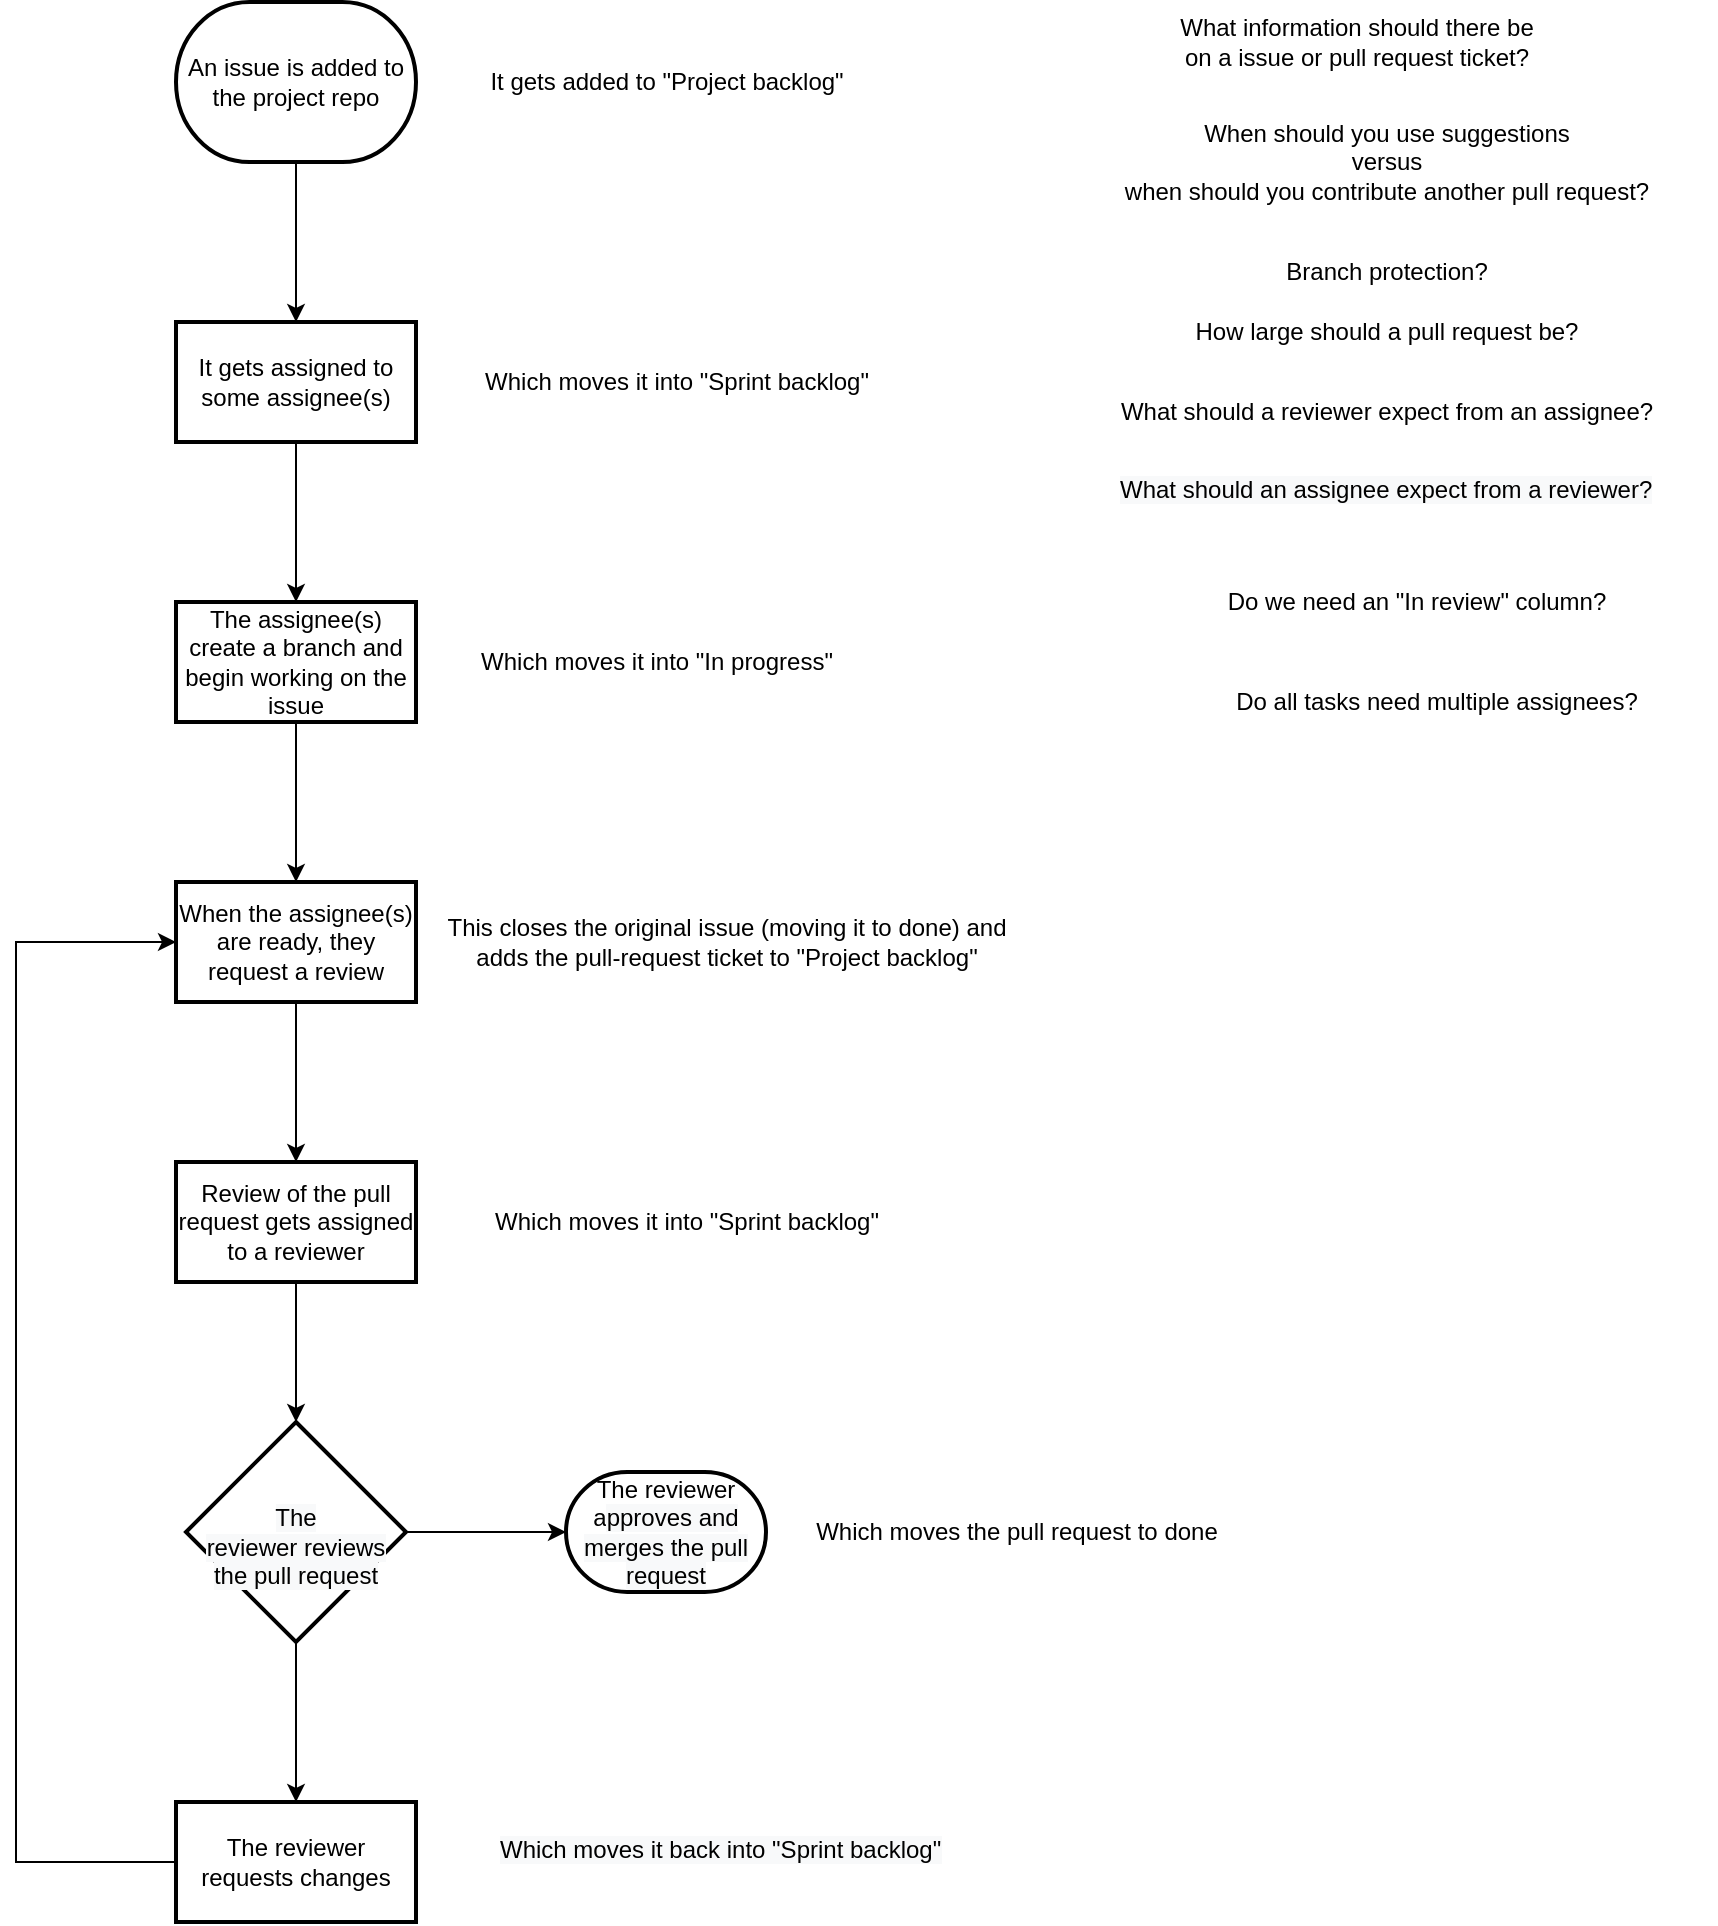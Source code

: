 <mxfile version="20.1.1" type="github">
  <diagram id="56Iubk55BjkynDyqkMCL" name="Page-1">
    <mxGraphModel dx="2201" dy="762" grid="1" gridSize="10" guides="1" tooltips="1" connect="1" arrows="1" fold="1" page="1" pageScale="1" pageWidth="827" pageHeight="1169" math="0" shadow="0">
      <root>
        <mxCell id="0" />
        <mxCell id="1" parent="0" />
        <mxCell id="0WuZAR5S5HJY4NrOXflC-2" value="An issue is added to the project repo" style="strokeWidth=2;html=1;shape=mxgraph.flowchart.terminator;whiteSpace=wrap;" vertex="1" parent="1">
          <mxGeometry x="40" y="40" width="120" height="80" as="geometry" />
        </mxCell>
        <mxCell id="0WuZAR5S5HJY4NrOXflC-6" value="" style="edgeStyle=orthogonalEdgeStyle;rounded=0;orthogonalLoop=1;jettySize=auto;html=1;" edge="1" parent="1" source="0WuZAR5S5HJY4NrOXflC-3" target="0WuZAR5S5HJY4NrOXflC-5">
          <mxGeometry relative="1" as="geometry" />
        </mxCell>
        <mxCell id="0WuZAR5S5HJY4NrOXflC-3" value="It gets assigned to some assignee(s)" style="whiteSpace=wrap;html=1;strokeWidth=2;" vertex="1" parent="1">
          <mxGeometry x="40" y="200" width="120" height="60" as="geometry" />
        </mxCell>
        <mxCell id="0WuZAR5S5HJY4NrOXflC-17" value="" style="edgeStyle=orthogonalEdgeStyle;rounded=0;orthogonalLoop=1;jettySize=auto;html=1;" edge="1" parent="1" source="0WuZAR5S5HJY4NrOXflC-5" target="0WuZAR5S5HJY4NrOXflC-16">
          <mxGeometry relative="1" as="geometry" />
        </mxCell>
        <mxCell id="0WuZAR5S5HJY4NrOXflC-5" value="The assignee(s) create a branch and begin working on the issue" style="whiteSpace=wrap;html=1;strokeWidth=2;" vertex="1" parent="1">
          <mxGeometry x="40" y="340" width="120" height="60" as="geometry" />
        </mxCell>
        <mxCell id="0WuZAR5S5HJY4NrOXflC-10" value="" style="edgeStyle=orthogonalEdgeStyle;rounded=0;orthogonalLoop=1;jettySize=auto;html=1;" edge="1" parent="1">
          <mxGeometry relative="1" as="geometry">
            <mxPoint x="100" y="120" as="sourcePoint" />
            <mxPoint x="100" y="200" as="targetPoint" />
          </mxGeometry>
        </mxCell>
        <mxCell id="0WuZAR5S5HJY4NrOXflC-11" value="&lt;span style=&quot;&quot;&gt;It gets added to &quot;Project backlog&quot;&lt;/span&gt;" style="text;html=1;align=center;verticalAlign=middle;resizable=0;points=[];autosize=1;strokeColor=none;fillColor=none;" vertex="1" parent="1">
          <mxGeometry x="185" y="65" width="200" height="30" as="geometry" />
        </mxCell>
        <mxCell id="0WuZAR5S5HJY4NrOXflC-14" value="Which moves it into &quot;Sprint backlog&quot;" style="text;html=1;align=center;verticalAlign=middle;resizable=0;points=[];autosize=1;strokeColor=none;fillColor=none;" vertex="1" parent="1">
          <mxGeometry x="180" y="215" width="220" height="30" as="geometry" />
        </mxCell>
        <mxCell id="0WuZAR5S5HJY4NrOXflC-15" value="Which moves it into &quot;In progress&quot;" style="text;html=1;align=center;verticalAlign=middle;resizable=0;points=[];autosize=1;strokeColor=none;fillColor=none;" vertex="1" parent="1">
          <mxGeometry x="180" y="355" width="200" height="30" as="geometry" />
        </mxCell>
        <mxCell id="0WuZAR5S5HJY4NrOXflC-20" value="" style="edgeStyle=orthogonalEdgeStyle;rounded=0;orthogonalLoop=1;jettySize=auto;html=1;" edge="1" parent="1" source="0WuZAR5S5HJY4NrOXflC-16" target="0WuZAR5S5HJY4NrOXflC-19">
          <mxGeometry relative="1" as="geometry" />
        </mxCell>
        <mxCell id="0WuZAR5S5HJY4NrOXflC-16" value="When the assignee(s) are ready, they request a review" style="whiteSpace=wrap;html=1;strokeWidth=2;" vertex="1" parent="1">
          <mxGeometry x="40" y="480" width="120" height="60" as="geometry" />
        </mxCell>
        <mxCell id="0WuZAR5S5HJY4NrOXflC-18" value="This closes the original issue (moving it to done) and &lt;br&gt;adds the pull-request ticket to &quot;Project backlog&quot;" style="text;html=1;align=center;verticalAlign=middle;resizable=0;points=[];autosize=1;strokeColor=none;fillColor=none;" vertex="1" parent="1">
          <mxGeometry x="165" y="490" width="300" height="40" as="geometry" />
        </mxCell>
        <mxCell id="0WuZAR5S5HJY4NrOXflC-31" value="" style="edgeStyle=orthogonalEdgeStyle;rounded=0;orthogonalLoop=1;jettySize=auto;html=1;" edge="1" parent="1" source="0WuZAR5S5HJY4NrOXflC-19" target="0WuZAR5S5HJY4NrOXflC-30">
          <mxGeometry relative="1" as="geometry" />
        </mxCell>
        <mxCell id="0WuZAR5S5HJY4NrOXflC-19" value="Review of the pull request gets assigned to a reviewer" style="whiteSpace=wrap;html=1;strokeWidth=2;" vertex="1" parent="1">
          <mxGeometry x="40" y="620" width="120" height="60" as="geometry" />
        </mxCell>
        <mxCell id="0WuZAR5S5HJY4NrOXflC-21" value="Which moves it into &quot;Sprint backlog&quot;" style="text;html=1;align=center;verticalAlign=middle;resizable=0;points=[];autosize=1;strokeColor=none;fillColor=none;" vertex="1" parent="1">
          <mxGeometry x="185" y="635" width="220" height="30" as="geometry" />
        </mxCell>
        <mxCell id="0WuZAR5S5HJY4NrOXflC-24" value="What information should there be &lt;br&gt;on a issue or pull request ticket?" style="text;html=1;align=center;verticalAlign=middle;resizable=0;points=[];autosize=1;strokeColor=none;fillColor=none;" vertex="1" parent="1">
          <mxGeometry x="530" y="40" width="200" height="40" as="geometry" />
        </mxCell>
        <mxCell id="0WuZAR5S5HJY4NrOXflC-25" value="When should you use suggestions&lt;br&gt;versus &lt;br&gt;when should you contribute another pull request?" style="text;html=1;align=center;verticalAlign=middle;resizable=0;points=[];autosize=1;strokeColor=none;fillColor=none;" vertex="1" parent="1">
          <mxGeometry x="500" y="90" width="290" height="60" as="geometry" />
        </mxCell>
        <mxCell id="0WuZAR5S5HJY4NrOXflC-27" value="Branch protection?" style="text;html=1;align=center;verticalAlign=middle;resizable=0;points=[];autosize=1;strokeColor=none;fillColor=none;" vertex="1" parent="1">
          <mxGeometry x="585" y="160" width="120" height="30" as="geometry" />
        </mxCell>
        <mxCell id="0WuZAR5S5HJY4NrOXflC-35" value="" style="edgeStyle=orthogonalEdgeStyle;rounded=0;orthogonalLoop=1;jettySize=auto;html=1;" edge="1" parent="1" source="0WuZAR5S5HJY4NrOXflC-30" target="0WuZAR5S5HJY4NrOXflC-34">
          <mxGeometry relative="1" as="geometry" />
        </mxCell>
        <mxCell id="0WuZAR5S5HJY4NrOXflC-38" value="" style="edgeStyle=orthogonalEdgeStyle;rounded=0;orthogonalLoop=1;jettySize=auto;html=1;" edge="1" parent="1" source="0WuZAR5S5HJY4NrOXflC-30" target="0WuZAR5S5HJY4NrOXflC-37">
          <mxGeometry relative="1" as="geometry" />
        </mxCell>
        <mxCell id="0WuZAR5S5HJY4NrOXflC-30" value="&lt;br&gt;&lt;span style=&quot;color: rgb(0, 0, 0); font-family: Helvetica; font-size: 12px; font-style: normal; font-variant-ligatures: normal; font-variant-caps: normal; font-weight: 400; letter-spacing: normal; orphans: 2; text-align: center; text-indent: 0px; text-transform: none; widows: 2; word-spacing: 0px; -webkit-text-stroke-width: 0px; background-color: rgb(248, 249, 250); text-decoration-thickness: initial; text-decoration-style: initial; text-decoration-color: initial; float: none; display: inline !important;&quot;&gt;The reviewer&amp;nbsp;reviews the pull request&lt;/span&gt;" style="rhombus;whiteSpace=wrap;html=1;strokeWidth=2;" vertex="1" parent="1">
          <mxGeometry x="45" y="750" width="110" height="110" as="geometry" />
        </mxCell>
        <mxCell id="0WuZAR5S5HJY4NrOXflC-34" value="The reviewer a&lt;span style=&quot;color: rgb(0, 0, 0); font-family: Helvetica; font-size: 12px; font-style: normal; font-variant-ligatures: normal; font-variant-caps: normal; font-weight: 400; letter-spacing: normal; orphans: 2; text-align: center; text-indent: 0px; text-transform: none; widows: 2; word-spacing: 0px; -webkit-text-stroke-width: 0px; background-color: rgb(248, 249, 250); text-decoration-thickness: initial; text-decoration-style: initial; text-decoration-color: initial; float: none; display: inline !important;&quot;&gt;pproves and merges the pull request&lt;/span&gt;" style="strokeWidth=2;html=1;shape=mxgraph.flowchart.terminator;whiteSpace=wrap;" vertex="1" parent="1">
          <mxGeometry x="235" y="775" width="100" height="60" as="geometry" />
        </mxCell>
        <mxCell id="0WuZAR5S5HJY4NrOXflC-36" value="Which moves the pull request to done" style="text;html=1;align=center;verticalAlign=middle;resizable=0;points=[];autosize=1;strokeColor=none;fillColor=none;" vertex="1" parent="1">
          <mxGeometry x="350" y="790" width="220" height="30" as="geometry" />
        </mxCell>
        <mxCell id="0WuZAR5S5HJY4NrOXflC-48" value="" style="edgeStyle=orthogonalEdgeStyle;rounded=0;orthogonalLoop=1;jettySize=auto;html=1;" edge="1" parent="1" source="0WuZAR5S5HJY4NrOXflC-37" target="0WuZAR5S5HJY4NrOXflC-16">
          <mxGeometry relative="1" as="geometry">
            <mxPoint x="-40" y="970" as="targetPoint" />
            <Array as="points">
              <mxPoint x="-40" y="970" />
              <mxPoint x="-40" y="510" />
            </Array>
          </mxGeometry>
        </mxCell>
        <mxCell id="0WuZAR5S5HJY4NrOXflC-37" value="The reviewer requests changes" style="whiteSpace=wrap;html=1;strokeWidth=2;" vertex="1" parent="1">
          <mxGeometry x="40" y="940" width="120" height="60" as="geometry" />
        </mxCell>
        <mxCell id="0WuZAR5S5HJY4NrOXflC-39" value="How large should a pull request be?" style="text;html=1;align=center;verticalAlign=middle;resizable=0;points=[];autosize=1;strokeColor=none;fillColor=none;" vertex="1" parent="1">
          <mxGeometry x="540" y="190" width="210" height="30" as="geometry" />
        </mxCell>
        <mxCell id="0WuZAR5S5HJY4NrOXflC-40" value="What should a reviewer expect from an assignee?" style="text;html=1;align=center;verticalAlign=middle;resizable=0;points=[];autosize=1;strokeColor=none;fillColor=none;" vertex="1" parent="1">
          <mxGeometry x="500" y="230" width="290" height="30" as="geometry" />
        </mxCell>
        <mxCell id="0WuZAR5S5HJY4NrOXflC-41" value="&lt;span style=&quot;color: rgb(0, 0, 0); font-family: Helvetica; font-size: 12px; font-style: normal; font-variant-ligatures: normal; font-variant-caps: normal; font-weight: 400; letter-spacing: normal; orphans: 2; text-align: center; text-indent: 0px; text-transform: none; widows: 2; word-spacing: 0px; -webkit-text-stroke-width: 0px; background-color: rgb(248, 249, 250); text-decoration-thickness: initial; text-decoration-style: initial; text-decoration-color: initial; float: none; display: inline !important;&quot;&gt;What should an assignee expect from a reviewer?&lt;/span&gt;" style="text;whiteSpace=wrap;html=1;" vertex="1" parent="1">
          <mxGeometry x="510" y="270" width="300" height="40" as="geometry" />
        </mxCell>
        <mxCell id="0WuZAR5S5HJY4NrOXflC-42" value="&lt;span style=&quot;color: rgb(0, 0, 0); font-family: Helvetica; font-size: 12px; font-style: normal; font-variant-ligatures: normal; font-variant-caps: normal; font-weight: 400; letter-spacing: normal; orphans: 2; text-align: center; text-indent: 0px; text-transform: none; widows: 2; word-spacing: 0px; -webkit-text-stroke-width: 0px; background-color: rgb(248, 249, 250); text-decoration-thickness: initial; text-decoration-style: initial; text-decoration-color: initial; float: none; display: inline !important;&quot;&gt;Which moves it back into &quot;Sprint backlog&quot;&lt;/span&gt;" style="text;whiteSpace=wrap;html=1;" vertex="1" parent="1">
          <mxGeometry x="200" y="950" width="230" height="40" as="geometry" />
        </mxCell>
        <mxCell id="0WuZAR5S5HJY4NrOXflC-43" value="Do we need an &quot;In review&quot; column?" style="text;html=1;align=center;verticalAlign=middle;resizable=0;points=[];autosize=1;strokeColor=none;fillColor=none;" vertex="1" parent="1">
          <mxGeometry x="555" y="325" width="210" height="30" as="geometry" />
        </mxCell>
        <mxCell id="0WuZAR5S5HJY4NrOXflC-44" value="Do all tasks need multiple assignees?" style="text;html=1;align=center;verticalAlign=middle;resizable=0;points=[];autosize=1;strokeColor=none;fillColor=none;" vertex="1" parent="1">
          <mxGeometry x="560" y="375" width="220" height="30" as="geometry" />
        </mxCell>
      </root>
    </mxGraphModel>
  </diagram>
</mxfile>
